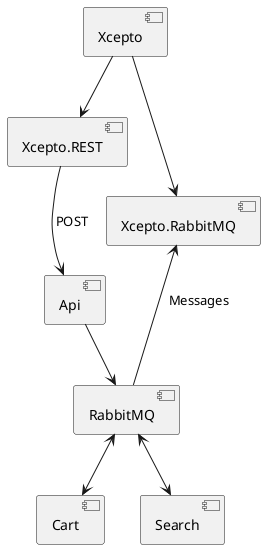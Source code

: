 @startuml
[Xcepto] --> [Xcepto.REST]
[Xcepto] --> [Xcepto.RabbitMQ]
[Xcepto.REST] --> [Api] : POST
[Xcepto.RabbitMQ] <-- [RabbitMQ] : Messages
[Api] --> [RabbitMQ]
[RabbitMQ] <--> [Cart]
[RabbitMQ] <--> [Search]
@enduml
